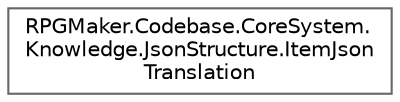 digraph "クラス階層図"
{
 // LATEX_PDF_SIZE
  bgcolor="transparent";
  edge [fontname=Helvetica,fontsize=10,labelfontname=Helvetica,labelfontsize=10];
  node [fontname=Helvetica,fontsize=10,shape=box,height=0.2,width=0.4];
  rankdir="LR";
  Node0 [id="Node000000",label="RPGMaker.Codebase.CoreSystem.\lKnowledge.JsonStructure.ItemJson\lTranslation",height=0.2,width=0.4,color="grey40", fillcolor="white", style="filled",URL="$dc/d93/class_r_p_g_maker_1_1_codebase_1_1_core_system_1_1_knowledge_1_1_json_structure_1_1_item_json_translation.html",tooltip=" "];
}
